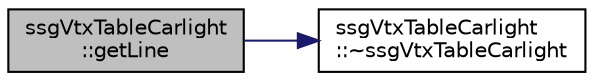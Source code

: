 digraph "ssgVtxTableCarlight::getLine"
{
  edge [fontname="Helvetica",fontsize="10",labelfontname="Helvetica",labelfontsize="10"];
  node [fontname="Helvetica",fontsize="10",shape=record];
  rankdir="LR";
  Node1 [label="ssgVtxTableCarlight\l::getLine",height=0.2,width=0.4,color="black", fillcolor="grey75", style="filled", fontcolor="black"];
  Node1 -> Node2 [color="midnightblue",fontsize="10",style="solid",fontname="Helvetica"];
  Node2 [label="ssgVtxTableCarlight\l::~ssgVtxTableCarlight",height=0.2,width=0.4,color="black", fillcolor="white", style="filled",URL="$classssg_vtx_table_carlight.html#a450288d64eeb42af19c6b716995ca720"];
}
